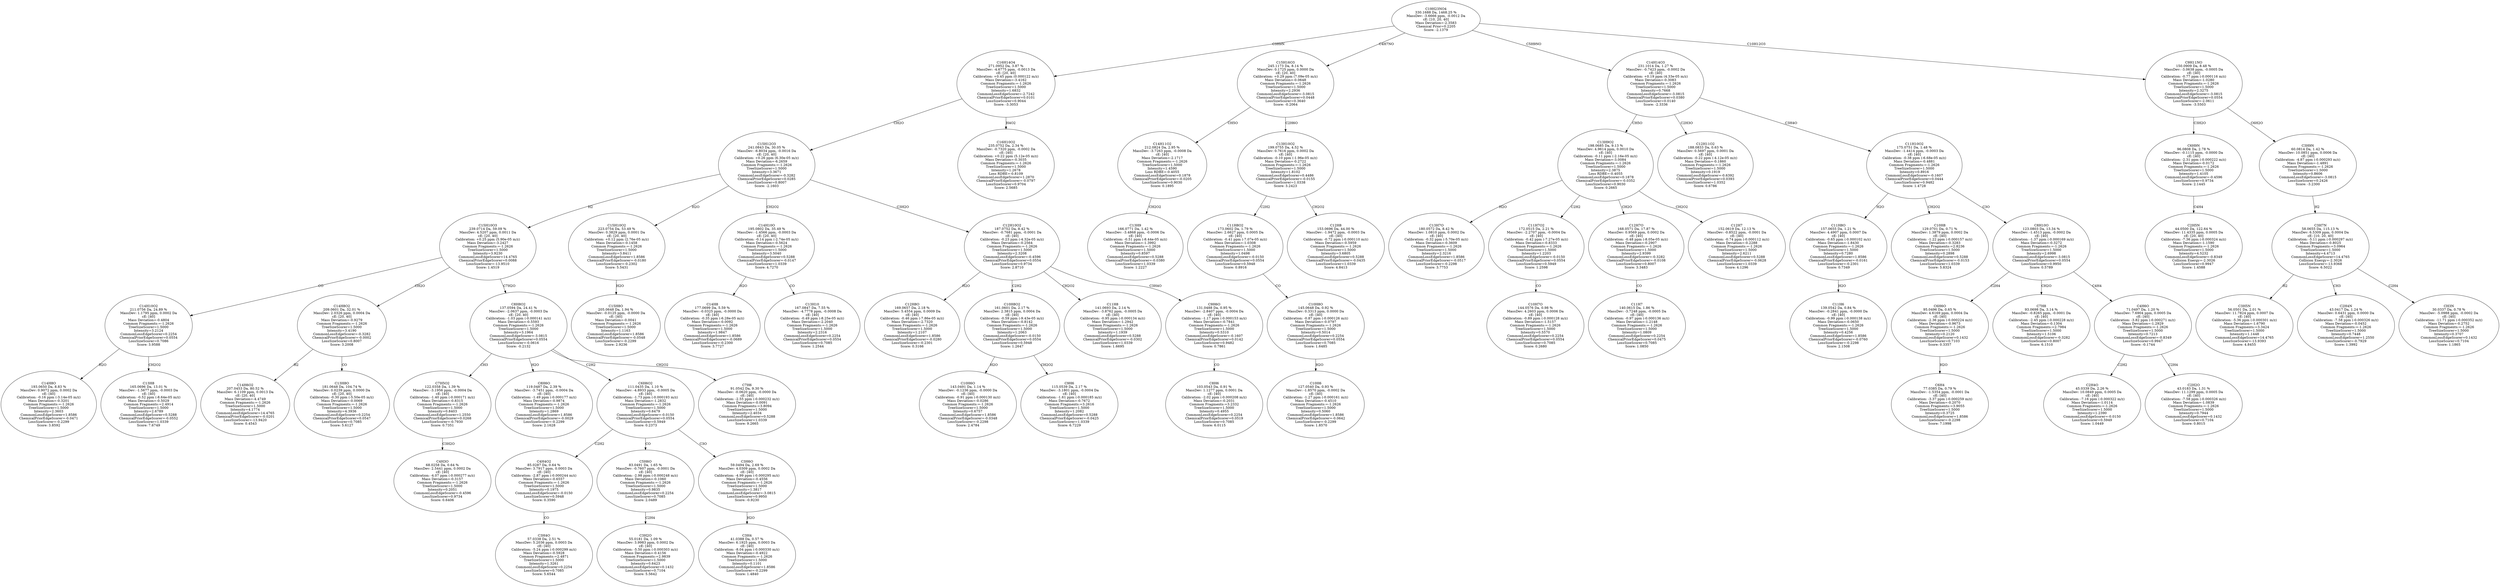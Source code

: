 strict digraph {
v1 [label="C14H8O\n193.0650 Da, 8.83 %\nMassDev: 0.9072 ppm, 0.0002 Da\ncE: [40]\nCalibration: -0.16 ppm (-3.14e-05 m/z)\nMass Deviation=-0.3201\nCommon Fragments:=-1.2626\nTreeSizeScorer=1.5000\nIntensity=2.3603\nCommonLossEdgeScorer=1.8586\nChemicalPriorEdgeScorer=-0.0471\nLossSizeScorer=-0.2299\nScore: 3.8592"];
v2 [label="C13H8\n165.0696 Da, 13.01 %\nMassDev: -1.5677 ppm, -0.0003 Da\ncE: [40]\nCalibration: -0.52 ppm (-8.64e-05 m/z)\nMass Deviation=-0.5029\nCommon Fragments:=2.4914\nTreeSizeScorer=1.5000\nIntensity=2.6789\nCommonLossEdgeScorer=0.5288\nChemicalPriorEdgeScorer=-0.0552\nLossSizeScorer=1.0339\nScore: 7.6749"];
v3 [label="C14H10O2\n211.0756 Da, 24.89 %\nMassDev: 1.1795 ppm, 0.0002 Da\ncE: [40]\nMass Deviation=-0.4804\nCommon Fragments:=-1.2626\nTreeSizeScorer=1.5000\nIntensity=3.2124\nCommonLossEdgeScorer=0.2254\nChemicalPriorEdgeScorer=0.0554\nLossSizeScorer=0.7086\nScore: 3.9588"];
v4 [label="C14H6O2\n207.0453 Da, 80.52 %\nMassDev: 6.1109 ppm, 0.0013 Da\ncE: [20, 40]\nMass Deviation=-4.4749\nCommon Fragments:=-1.2626\nTreeSizeScorer=1.5000\nIntensity=4.1774\nCommonLossEdgeScorer=14.4765\nChemicalPriorEdgeScorer=-0.0201\nLossSizeScorer=-13.9420\nScore: 0.4543"];
v5 [label="C13H8O\n181.0648 Da, 104.74 %\nMassDev: 0.0239 ppm, 0.0000 Da\ncE: [20, 40]\nCalibration: -0.30 ppm (-5.50e-05 m/z)\nMass Deviation=-0.0069\nCommon Fragments:=-1.2626\nTreeSizeScorer=1.5000\nIntensity=4.3936\nCommonLossEdgeScorer=0.2254\nChemicalPriorEdgeScorer=0.0547\nLossSizeScorer=0.7085\nScore: 5.6127"];
v6 [label="C14H8O2\n209.0601 Da, 32.01 %\nMassDev: 2.0326 ppm, 0.0004 Da\ncE: [20, 40]\nMass Deviation=-0.9279\nCommon Fragments:=-1.2626\nTreeSizeScorer=1.5000\nIntensity=3.4190\nCommonLossEdgeScorer=-0.3282\nChemicalPriorEdgeScorer=-0.0002\nLossSizeScorer=0.8007\nScore: 3.2008"];
v7 [label="C4H3O\n68.0258 Da, 0.64 %\nMassDev: 2.5441 ppm, 0.0002 Da\ncE: [40]\nCalibration: -4.07 ppm (-0.000277 m/z)\nMass Deviation=-0.3157\nCommon Fragments:=-1.2626\nTreeSizeScorer=1.5000\nIntensity=0.2051\nCommonLossEdgeScorer=-0.4596\nLossSizeScorer=0.9734\nScore: 0.6406"];
v8 [label="C7H5O2\n122.0358 Da, 1.39 %\nMassDev: -3.1956 ppm, -0.0004 Da\ncE: [40]\nCalibration: -1.40 ppm (-0.000171 m/z)\nMass Deviation=-0.8315\nCommon Fragments:=-1.2626\nTreeSizeScorer=1.5000\nIntensity=0.8403\nCommonLossEdgeScorer=1.2550\nChemicalPriorEdgeScorer=0.0268\nLossSizeScorer=-0.7930\nScore: 0.7351"];
v9 [label="C8H6O\n119.0487 Da, 2.39 %\nMassDev: -3.7451 ppm, -0.0004 Da\ncE: [40]\nCalibration: -1.49 ppm (-0.000177 m/z)\nMass Deviation=-0.9874\nCommon Fragments:=-1.2626\nTreeSizeScorer=1.5000\nIntensity=1.2869\nCommonLossEdgeScorer=1.8586\nChemicalPriorEdgeScorer=-0.0029\nLossSizeScorer=-0.2299\nScore: 2.1628"];
v10 [label="C3H4O\n57.0338 Da, 2.51 %\nMassDev: 5.2036 ppm, 0.0003 Da\ncE: [40]\nCalibration: -5.24 ppm (-0.000299 m/z)\nMass Deviation=-0.5928\nCommon Fragments:=2.4871\nTreeSizeScorer=1.5000\nIntensity=1.3261\nCommonLossEdgeScorer=0.2254\nLossSizeScorer=0.7085\nScore: 5.6544"];
v11 [label="C4H4O2\n85.0287 Da, 0.64 %\nMassDev: 3.7917 ppm, 0.0003 Da\ncE: [40]\nCalibration: -2.87 ppm (-0.000244 m/z)\nMass Deviation=-0.6557\nCommon Fragments:=-1.2626\nTreeSizeScorer=1.5000\nIntensity=0.1975\nCommonLossEdgeScorer=-0.0150\nLossSizeScorer=0.5948\nScore: 0.3590"];
v12 [label="C3H2O\n55.0181 Da, 1.09 %\nMassDev: 3.9983 ppm, 0.0002 Da\ncE: [40]\nCalibration: -5.50 ppm (-0.000303 m/z)\nMass Deviation=-0.4156\nCommon Fragments:=2.9839\nTreeSizeScorer=1.5000\nIntensity=0.6423\nCommonLossEdgeScorer=0.1432\nLossSizeScorer=0.7104\nScore: 5.5642"];
v13 [label="C5H6O\n83.0491 Da, 1.65 %\nMassDev: -0.7607 ppm, -0.0001 Da\ncE: [40]\nCalibration: -2.98 ppm (-0.000248 m/z)\nMass Deviation=-0.1060\nCommon Fragments:=-1.2626\nTreeSizeScorer=1.5000\nIntensity=0.9835\nCommonLossEdgeScorer=0.2254\nLossSizeScorer=0.7085\nScore: 2.0489"];
v14 [label="C3H4\n41.0388 Da, 0.57 %\nMassDev: 6.1925 ppm, 0.0003 Da\ncE: [40]\nCalibration: -8.04 ppm (-0.000330 m/z)\nMass Deviation=-0.4922\nCommon Fragments:=-1.2626\nTreeSizeScorer=1.5000\nIntensity=0.1101\nCommonLossEdgeScorer=1.8586\nLossSizeScorer=-0.2299\nScore: 1.4840"];
v15 [label="C3H6O\n59.0494 Da, 2.69 %\nMassDev: 4.0309 ppm, 0.0002 Da\ncE: [40]\nCalibration: -4.99 ppm (-0.000295 m/z)\nMass Deviation=-0.4556\nCommon Fragments:=-1.2626\nTreeSizeScorer=1.5000\nIntensity=1.3817\nCommonLossEdgeScorer=-3.0815\nLossSizeScorer=0.9950\nScore: -0.9230"];
v16 [label="C6H6O2\n111.0435 Da, 1.10 %\nMassDev: -4.8933 ppm, -0.0005 Da\ncE: [40]\nCalibration: -1.73 ppm (-0.000193 m/z)\nMass Deviation=-1.2832\nCommon Fragments:=-1.2626\nTreeSizeScorer=1.5000\nIntensity=0.6479\nCommonLossEdgeScorer=-0.0150\nChemicalPriorEdgeScorer=0.0554\nLossSizeScorer=0.5949\nScore: 0.2373"];
v17 [label="C7H6\n91.0542 Da, 9.30 %\nMassDev: -0.0620 ppm, -0.0000 Da\ncE: [40]\nCalibration: -2.55 ppm (-0.000232 m/z)\nMass Deviation=-0.0091\nCommon Fragments:=3.8094\nTreeSizeScorer=1.5000\nIntensity=2.4034\nCommonLossEdgeScorer=0.5288\nLossSizeScorer=1.0339\nScore: 9.2665"];
v18 [label="C8H8O2\n137.0594 Da, 24.41 %\nMassDev: -2.0637 ppm, -0.0003 Da\ncE: [20, 40]\nCalibration: -1.03 ppm (-0.000141 m/z)\nMass Deviation=-0.5593\nCommon Fragments:=-1.2626\nTreeSizeScorer=1.5000\nIntensity=3.1964\nCommonLossEdgeScorer=-3.0815\nChemicalPriorEdgeScorer=0.0554\nLossSizeScorer=-0.0616\nScore: -0.2132"];
v19 [label="C15H10O3\n239.0714 Da, 59.09 %\nMassDev: 4.5207 ppm, 0.0011 Da\ncE: [20, 40]\nCalibration: +0.25 ppm (5.90e-05 m/z)\nMass Deviation=-3.2427\nCommon Fragments:=-1.2626\nTreeSizeScorer=1.5000\nIntensity=3.9230\nCommonLossEdgeScorer=14.4765\nChemicalPriorEdgeScorer=0.0088\nLossSizeScorer=-13.9510\nScore: 1.4519"];
v20 [label="C15H8O\n205.0648 Da, 1.94 %\nMassDev: -0.0125 ppm, -0.0000 Da\ncE: [40]\nMass Deviation=-0.0041\nCommon Fragments:=-1.2626\nTreeSizeScorer=1.5000\nIntensity=1.1163\nCommonLossEdgeScorer=1.8586\nChemicalPriorEdgeScorer=-0.0548\nLossSizeScorer=-0.2299\nScore: 2.9236"];
v21 [label="C15H10O2\n223.0754 Da, 53.49 %\nMassDev: 0.3829 ppm, 0.0001 Da\ncE: [20, 40]\nCalibration: +0.12 ppm (2.76e-05 m/z)\nMass Deviation=-0.1458\nCommon Fragments:=-1.2626\nTreeSizeScorer=1.5000\nIntensity=3.8411\nCommonLossEdgeScorer=1.8586\nChemicalPriorEdgeScorer=-0.0180\nLossSizeScorer=-0.2302\nScore: 5.5431"];
v22 [label="C14H8\n177.0699 Da, 5.59 %\nMassDev: -0.0325 ppm, -0.0000 Da\ncE: [40]\nCalibration: -0.35 ppm (-6.28e-05 m/z)\nMass Deviation=-0.0092\nCommon Fragments:=-1.2626\nTreeSizeScorer=1.5000\nIntensity=1.9847\nCommonLossEdgeScorer=1.8586\nChemicalPriorEdgeScorer=-0.0689\nLossSizeScorer=-0.2300\nScore: 3.7727"];
v23 [label="C13H10\n167.0847 Da, 7.55 %\nMassDev: -4.7778 ppm, -0.0008 Da\ncE: [40]\nCalibration: -0.49 ppm (-8.25e-05 m/z)\nMass Deviation=-2.2040\nCommon Fragments:=-1.2626\nTreeSizeScorer=1.5000\nIntensity=2.2316\nCommonLossEdgeScorer=0.2254\nChemicalPriorEdgeScorer=0.0554\nLossSizeScorer=0.7085\nScore: 1.2544"];
v24 [label="C14H10O\n195.0802 Da, 35.49 %\nMassDev: -1.4566 ppm, -0.0003 Da\ncE: [20, 40]\nCalibration: -0.14 ppm (-2.74e-05 m/z)\nMass Deviation=-0.5624\nCommon Fragments:=-1.2626\nTreeSizeScorer=1.5000\nIntensity=3.5040\nCommonLossEdgeScorer=0.5288\nChemicalPriorEdgeScorer=-0.0147\nLossSizeScorer=1.0339\nScore: 4.7270"];
v25 [label="C12H8O\n169.0657 Da, 2.18 %\nMassDev: 5.4554 ppm, 0.0009 Da\ncE: [40]\nCalibration: -0.46 ppm (-7.86e-05 m/z)\nMass Deviation=-2.7320\nCommon Fragments:=-1.2626\nTreeSizeScorer=1.5000\nIntensity=1.2107\nCommonLossEdgeScorer=1.8586\nChemicalPriorEdgeScorer=-0.0280\nLossSizeScorer=-0.2301\nScore: 0.3166"];
v26 [label="C10H6O\n143.0491 Da, 1.14 %\nMassDev: -0.1236 ppm, -0.0000 Da\ncE: [40]\nCalibration: -0.91 ppm (-0.000130 m/z)\nMass Deviation=-0.0286\nCommon Fragments:=-1.2626\nTreeSizeScorer=1.5000\nIntensity=0.6757\nCommonLossEdgeScorer=1.8586\nChemicalPriorEdgeScorer=-0.0348\nLossSizeScorer=-0.2298\nScore: 2.4784"];
v27 [label="C9H6\n115.0539 Da, 2.17 %\nMassDev: -3.1801 ppm, -0.0004 Da\ncE: [40]\nCalibration: -1.61 ppm (-0.000185 m/z)\nMass Deviation=-0.7672\nCommon Fragments:=3.2616\nTreeSizeScorer=1.5000\nIntensity=1.2082\nCommonLossEdgeScorer=0.5288\nChemicalPriorEdgeScorer=-0.0425\nLossSizeScorer=1.0339\nScore: 6.7229"];
v28 [label="C10H8O2\n161.0601 Da, 2.17 %\nMassDev: 2.3815 ppm, 0.0004 Da\ncE: [40]\nCalibration: -0.59 ppm (-9.43e-05 m/z)\nMass Deviation=-0.8142\nCommon Fragments:=-1.2626\nTreeSizeScorer=1.5000\nIntensity=1.2063\nCommonLossEdgeScorer=-0.0150\nChemicalPriorEdgeScorer=0.0554\nLossSizeScorer=0.5948\nScore: 1.2647"];
v29 [label="C11H8\n141.0693 Da, 2.14 %\nMassDev: -3.8762 ppm, -0.0005 Da\ncE: [40]\nCalibration: -0.95 ppm (-0.000134 m/z)\nMass Deviation=-1.2942\nCommon Fragments:=-1.2626\nTreeSizeScorer=1.5000\nIntensity=1.1939\nCommonLossEdgeScorer=0.5288\nChemicalPriorEdgeScorer=-0.0302\nLossSizeScorer=1.0339\nScore: 1.6695"];
v30 [label="C8H6\n103.0543 Da, 0.91 %\nMassDev: 1.1277 ppm, 0.0001 Da\ncE: [40]\nCalibration: -2.02 ppm (-0.000208 m/z)\nMass Deviation=-0.2031\nCommon Fragments:=3.2332\nTreeSizeScorer=1.5000\nIntensity=0.4955\nCommonLossEdgeScorer=0.2254\nChemicalPriorEdgeScorer=0.0519\nLossSizeScorer=0.7085\nScore: 6.0115"];
v31 [label="C9H6O\n131.0488 Da, 0.95 %\nMassDev: -2.8407 ppm, -0.0004 Da\ncE: [40]\nCalibration: -1.17 ppm (-0.000153 m/z)\nMass Deviation=-0.7841\nCommon Fragments:=-1.2626\nTreeSizeScorer=1.5000\nIntensity=0.5310\nCommonLossEdgeScorer=-0.1607\nChemicalPriorEdgeScorer=0.0142\nLossSizeScorer=0.9482\nScore: 0.7861"];
v32 [label="C12H10O2\n187.0752 Da, 8.42 %\nMassDev: -0.7681 ppm, -0.0001 Da\ncE: [40]\nCalibration: -0.23 ppm (-4.32e-05 m/z)\nMass Deviation=-0.2564\nCommon Fragments:=-1.2626\nTreeSizeScorer=1.5000\nIntensity=2.3208\nCommonLossEdgeScorer=-0.4596\nChemicalPriorEdgeScorer=0.0554\nLossSizeScorer=0.9734\nScore: 2.8710"];
v33 [label="C15H12O3\n241.0843 Da, 30.05 %\nMassDev: -6.8034 ppm, -0.0016 Da\ncE: [20, 40]\nCalibration: +0.26 ppm (6.30e-05 m/z)\nMass Deviation=-6.2659\nCommon Fragments:=-1.2626\nTreeSizeScorer=1.5000\nIntensity=3.3671\nCommonLossEdgeScorer=-0.3282\nChemicalPriorEdgeScorer=0.0285\nLossSizeScorer=0.8007\nScore: -2.1603"];
v34 [label="C16H10O2\n235.0752 Da, 2.34 %\nMassDev: -0.7320 ppm, -0.0002 Da\ncE: [40]\nCalibration: +0.22 ppm (5.12e-05 m/z)\nMass Deviation=-0.3035\nCommon Fragments:=-1.2626\nTreeSizeScorer=1.5000\nIntensity=1.2678\nLoss RDBE=-0.8109\nCommonLossEdgeScorer=1.2870\nChemicalPriorEdgeScorer=-0.0797\nLossSizeScorer=0.9704\nScore: 2.5685"];
v35 [label="C16H14O4\n271.0952 Da, 3.87 %\nMassDev: -4.6775 ppm, -0.0013 Da\ncE: [20, 40]\nCalibration: +0.45 ppm (0.000122 m/z)\nMass Deviation=-3.4162\nCommon Fragments:=-1.2626\nTreeSizeScorer=1.5000\nIntensity=1.6832\nCommonLossEdgeScorer=-2.7242\nChemicalPriorEdgeScorer=0.0101\nLossSizeScorer=0.9044\nScore: -3.3053"];
v36 [label="C13H9\n166.0771 Da, 1.42 %\nMassDev: -3.4868 ppm, -0.0006 Da\ncE: [40]\nCalibration: -0.51 ppm (-8.44e-05 m/z)\nMass Deviation=-1.3992\nCommon Fragments:=-1.2626\nTreeSizeScorer=1.5000\nIntensity=0.8597\nCommonLossEdgeScorer=0.5288\nChemicalPriorEdgeScorer=-0.0380\nLossSizeScorer=1.0339\nScore: 1.2227"];
v37 [label="C14H11O2\n212.0824 Da, 2.95 %\nMassDev: -3.7263 ppm, -0.0008 Da\ncE: [40]\nMass Deviation=-2.1717\nCommon Fragments:=-1.2626\nTreeSizeScorer=1.5000\nIntensity=1.4590\nLoss RDBE=-0.4055\nCommonLossEdgeScorer=0.1878\nChemicalPriorEdgeScorer=-0.0205\nLossSizeScorer=0.9030\nScore: 0.1895"];
v38 [label="C10H6\n127.0540 Da, 0.93 %\nMassDev: -1.8570 ppm, -0.0002 Da\ncE: [40]\nCalibration: -1.27 ppm (-0.000161 m/z)\nMass Deviation=-0.4510\nCommon Fragments:=-1.2626\nTreeSizeScorer=1.5000\nIntensity=0.5060\nCommonLossEdgeScorer=1.8586\nChemicalPriorEdgeScorer=-0.0642\nLossSizeScorer=-0.2299\nScore: 1.8570"];
v39 [label="C10H8O\n145.0648 Da, 0.92 %\nMassDev: 0.3313 ppm, 0.0000 Da\ncE: [40]\nCalibration: -0.87 ppm (-0.000126 m/z)\nMass Deviation=-0.0797\nCommon Fragments:=-1.2626\nTreeSizeScorer=1.5000\nIntensity=0.5014\nCommonLossEdgeScorer=0.2254\nChemicalPriorEdgeScorer=0.0554\nLossSizeScorer=0.7085\nScore: 1.6485"];
v40 [label="C11H8O2\n173.0602 Da, 1.79 %\nMassDev: 2.6627 ppm, 0.0005 Da\ncE: [40]\nCalibration: -0.41 ppm (-7.07e-05 m/z)\nMass Deviation=-1.0308\nCommon Fragments:=-1.2626\nTreeSizeScorer=1.5000\nIntensity=1.0498\nCommonLossEdgeScorer=-0.0150\nChemicalPriorEdgeScorer=0.0554\nLossSizeScorer=0.5948\nScore: 0.8916"];
v41 [label="C12H8\n153.0696 Da, 44.00 %\nMassDev: -1.9472 ppm, -0.0003 Da\ncE: [40]\nCalibration: -0.72 ppm (-0.000110 m/z)\nMass Deviation=-0.5959\nCommon Fragments:=-1.2626\nTreeSizeScorer=1.5000\nIntensity=3.6805\nCommonLossEdgeScorer=0.5288\nChemicalPriorEdgeScorer=-0.0435\nLossSizeScorer=1.0339\nScore: 4.8413"];
v42 [label="C13H10O2\n199.0755 Da, 4.52 %\nMassDev: 0.7616 ppm, 0.0002 Da\ncE: [40]\nCalibration: -0.10 ppm (-1.96e-05 m/z)\nMass Deviation=-0.2722\nCommon Fragments:=-1.2626\nTreeSizeScorer=1.5000\nIntensity=1.8102\nCommonLossEdgeScorer=0.4486\nChemicalPriorEdgeScorer=-0.0155\nLossSizeScorer=1.0338\nScore: 3.2423"];
v43 [label="C15H16O3\n245.1173 Da, 8.14 %\nMassDev: 0.1725 ppm, 0.0000 Da\ncE: [20, 40]\nCalibration: +0.29 ppm (7.09e-05 m/z)\nMass Deviation=-0.0648\nCommon Fragments:=-1.2626\nTreeSizeScorer=1.5000\nIntensity=2.2936\nCommonLossEdgeScorer=-3.0815\nChemicalPriorEdgeScorer=0.0448\nLossSizeScorer=0.3640\nScore: -0.2064"];
v44 [label="C13H7O\n180.0572 Da, 8.42 %\nMassDev: 1.0810 ppm, 0.0002 Da\ncE: [40]\nCalibration: -0.32 ppm (-5.70e-05 m/z)\nMass Deviation=-0.3609\nCommon Fragments:=-1.2626\nTreeSizeScorer=1.5000\nIntensity=2.3216\nCommonLossEdgeScorer=1.8586\nChemicalPriorEdgeScorer=-0.0517\nLossSizeScorer=-0.2298\nScore: 3.7753"];
v45 [label="C10H7O\n144.0576 Da, 0.98 %\nMassDev: 4.2603 ppm, 0.0006 Da\ncE: [40]\nCalibration: -0.89 ppm (-0.000128 m/z)\nMass Deviation=-1.5157\nCommon Fragments:=-1.2626\nTreeSizeScorer=1.5000\nIntensity=0.5570\nCommonLossEdgeScorer=0.2254\nChemicalPriorEdgeScorer=0.0554\nLossSizeScorer=0.7085\nScore: 0.2680"];
v46 [label="C11H7O2\n172.0515 Da, 2.21 %\nMassDev: -2.2707 ppm, -0.0004 Da\ncE: [40]\nCalibration: -0.42 ppm (-7.27e-05 m/z)\nMass Deviation=-0.8333\nCommon Fragments:=-1.2626\nTreeSizeScorer=1.5000\nIntensity=1.2203\nCommonLossEdgeScorer=-0.0150\nChemicalPriorEdgeScorer=0.0554\nLossSizeScorer=0.5949\nScore: 1.2598"];
v47 [label="C11H7\n140.0615 Da, 1.86 %\nMassDev: -3.7248 ppm, -0.0005 Da\ncE: [40]\nCalibration: -0.97 ppm (-0.000136 m/z)\nMass Deviation=-1.2148\nCommon Fragments:=-1.2626\nTreeSizeScorer=1.5000\nIntensity=1.0809\nCommonLossEdgeScorer=0.2254\nChemicalPriorEdgeScorer=0.0475\nLossSizeScorer=0.7085\nScore: 1.0850"];
v48 [label="C12H7O\n168.0571 Da, 17.87 %\nMassDev: 0.9569 ppm, 0.0002 Da\ncE: [40]\nCalibration: -0.48 ppm (-8.05e-05 m/z)\nMass Deviation=-0.2907\nCommon Fragments:=-1.2626\nTreeSizeScorer=1.5000\nIntensity=2.9399\nCommonLossEdgeScorer=-0.3282\nChemicalPriorEdgeScorer=-0.0108\nLossSizeScorer=0.8007\nScore: 3.3483"];
v49 [label="C12H7\n152.0619 Da, 12.13 %\nMassDev: -0.8522 ppm, -0.0001 Da\ncE: [40]\nCalibration: -0.74 ppm (-0.000112 m/z)\nMass Deviation=-0.2288\nCommon Fragments:=-1.2626\nTreeSizeScorer=1.5000\nIntensity=2.6211\nCommonLossEdgeScorer=0.5288\nChemicalPriorEdgeScorer=-0.0628\nLossSizeScorer=1.0339\nScore: 4.1296"];
v50 [label="C13H9O2\n198.0685 Da, 9.13 %\nMassDev: 4.9614 ppm, 0.0010 Da\ncE: [40]\nCalibration: -0.11 ppm (-2.16e-05 m/z)\nMass Deviation=-3.0084\nCommon Fragments:=-1.2626\nTreeSizeScorer=1.5000\nIntensity=2.3875\nLoss RDBE=-0.4055\nCommonLossEdgeScorer=0.1878\nChemicalPriorEdgeScorer=-0.0352\nLossSizeScorer=0.9030\nScore: 0.2665"];
v51 [label="C12H11O2\n188.0833 Da, 0.63 %\nMassDev: 0.5697 ppm, 0.0001 Da\ncE: [40]\nCalibration: -0.22 ppm (-4.12e-05 m/z)\nMass Deviation=-0.1860\nCommon Fragments:=-1.2626\nTreeSizeScorer=1.5000\nIntensity=0.1919\nCommonLossEdgeScorer=-0.6392\nChemicalPriorEdgeScorer=0.0393\nLossSizeScorer=1.0352\nScore: 0.6786"];
v52 [label="C11H6\n139.0542 Da, 0.84 %\nMassDev: -0.2841 ppm, -0.0000 Da\ncE: [40]\nCalibration: -0.99 ppm (-0.000138 m/z)\nMass Deviation=-0.0650\nCommon Fragments:=-1.2626\nTreeSizeScorer=1.5000\nIntensity=0.4256\nCommonLossEdgeScorer=1.8586\nChemicalPriorEdgeScorer=-0.0760\nLossSizeScorer=-0.2298\nScore: 2.1508"];
v53 [label="C11H8O\n157.0655 Da, 1.21 %\nMassDev: 4.4907 ppm, 0.0007 Da\ncE: [40]\nCalibration: -0.65 ppm (-0.000102 m/z)\nMass Deviation=-1.8430\nCommon Fragments:=-1.2626\nTreeSizeScorer=1.5000\nIntensity=0.7280\nCommonLossEdgeScorer=1.8586\nChemicalPriorEdgeScorer=-0.0161\nLossSizeScorer=-0.2301\nScore: 0.7349"];
v54 [label="C10H8\n129.0701 Da, 0.71 %\nMassDev: 1.3879 ppm, 0.0002 Da\ncE: [40]\nCalibration: -1.22 ppm (-0.000157 m/z)\nMass Deviation=-0.3283\nCommon Fragments:=2.8236\nTreeSizeScorer=1.5000\nIntensity=0.2898\nCommonLossEdgeScorer=0.5288\nChemicalPriorEdgeScorer=-0.0153\nLossSizeScorer=1.0339\nScore: 5.8324"];
v55 [label="C6H4\n77.0385 Da, 0.79 %\nMassDev: -1.5354 ppm, -0.0001 Da\ncE: [40]\nCalibration: -3.37 ppm (-0.000259 m/z)\nMass Deviation=-0.2070\nCommon Fragments:=3.9055\nTreeSizeScorer=1.5000\nIntensity=0.3725\nCommonLossEdgeScorer=1.8586\nLossSizeScorer=-0.2298\nScore: 7.1998"];
v56 [label="C6H6O\n95.0496 Da, 0.65 %\nMassDev: 4.6169 ppm, 0.0004 Da\ncE: [40]\nCalibration: -2.36 ppm (-0.000224 m/z)\nMass Deviation=-0.9673\nCommon Fragments:=-1.2626\nTreeSizeScorer=1.5000\nIntensity=0.2120\nCommonLossEdgeScorer=0.1432\nLossSizeScorer=0.7103\nScore: 0.3357"];
v57 [label="C7H8\n93.0698 Da, 3.14 %\nMassDev: -0.8265 ppm, -0.0001 Da\ncE: [40]\nCalibration: -2.45 ppm (-0.000228 m/z)\nMass Deviation=-0.1304\nCommon Fragments:=2.7984\nTreeSizeScorer=1.5000\nIntensity=1.5106\nCommonLossEdgeScorer=-0.3282\nLossSizeScorer=0.8007\nScore: 6.1510"];
v58 [label="C2H4O\n45.0339 Da, 2.26 %\nMassDev: 10.0849 ppm, 0.0005 Da\ncE: [40]\nCalibration: -7.16 ppm (-0.000322 m/z)\nMass Deviation=-1.0114\nCommon Fragments:=-1.2626\nTreeSizeScorer=1.5000\nIntensity=1.2390\nCommonLossEdgeScorer=-0.0150\nLossSizeScorer=0.5949\nScore: 1.0449"];
v59 [label="C2H2O\n43.0183 Da, 1.31 %\nMassDev: 11.1299 ppm, 0.0005 Da\ncE: [40]\nCalibration: -7.58 ppm (-0.000326 m/z)\nMass Deviation=-1.0839\nCommon Fragments:=-1.2626\nTreeSizeScorer=1.5000\nIntensity=0.7944\nCommonLossEdgeScorer=0.1432\nLossSizeScorer=0.7104\nScore: 0.8015"];
v60 [label="C4H6O\n71.0497 Da, 1.20 %\nMassDev: 7.6904 ppm, 0.0005 Da\ncE: [40]\nCalibration: -3.82 ppm (-0.000271 m/z)\nMass Deviation=-1.2929\nCommon Fragments:=-1.2626\nTreeSizeScorer=1.5000\nIntensity=0.7213\nCommonLossEdgeScorer=-0.8349\nLossSizeScorer=0.9947\nScore: -0.1744"];
v61 [label="C8H10O\n123.0803 Da, 13.34 %\nMassDev: -1.4513 ppm, -0.0002 Da\ncE: [40]\nCalibration: -1.37 ppm (-0.000169 m/z)\nMass Deviation=-0.3272\nCommon Fragments:=-1.2626\nTreeSizeScorer=1.5000\nIntensity=2.6998\nCommonLossEdgeScorer=-3.0815\nChemicalPriorEdgeScorer=0.0554\nLossSizeScorer=0.9950\nScore: 0.5789"];
v62 [label="C11H10O2\n175.0751 Da, 1.48 %\nMassDev: -1.4414 ppm, -0.0003 Da\ncE: [40]\nCalibration: -0.38 ppm (-6.68e-05 m/z)\nMass Deviation=-0.4881\nCommon Fragments:=-1.2626\nTreeSizeScorer=1.5000\nIntensity=0.8916\nCommonLossEdgeScorer=-0.1607\nChemicalPriorEdgeScorer=0.0444\nLossSizeScorer=0.9482\nScore: 1.4728"];
v63 [label="C14H14O3\n231.1014 Da, 1.27 %\nMassDev: -0.7423 ppm, -0.0002 Da\ncE: [40]\nCalibration: +0.19 ppm (4.33e-05 m/z)\nMass Deviation=-0.3083\nCommon Fragments:=-1.2626\nTreeSizeScorer=1.5000\nIntensity=0.7668\nCommonLossEdgeScorer=-3.0815\nChemicalPriorEdgeScorer=0.0380\nLossSizeScorer=0.0140\nScore: -2.3336"];
v64 [label="C2H5N\n44.0500 Da, 122.64 %\nMassDev: 11.4335 ppm, 0.0005 Da\ncE: [20, 40]\nCalibration: -7.36 ppm (-0.000324 m/z)\nMass Deviation=-1.1590\nCommon Fragments:=-1.2626\nTreeSizeScorer=1.5000\nIntensity=4.5232\nCommonLossEdgeScorer=-0.8349\nCollision Energy=-2.3026\nLossSizeScorer=0.9947\nScore: 1.4588"];
v65 [label="C6H9N\n96.0808 Da, 2.78 %\nMassDev: -0.1115 ppm, -0.0000 Da\ncE: [40]\nCalibration: -2.31 ppm (-0.000222 m/z)\nMass Deviation=-0.0172\nCommon Fragments:=-1.2626\nTreeSizeScorer=1.5000\nIntensity=1.4105\nCommonLossEdgeScorer=-0.4596\nLossSizeScorer=0.9734\nScore: 2.1445"];
v66 [label="C3H5N\n56.0501 Da, 2.01 %\nMassDev: 11.7824 ppm, 0.0007 Da\ncE: [40]\nCalibration: -5.36 ppm (-0.000301 m/z)\nMass Deviation=-1.6790\nCommon Fragments:=3.3424\nTreeSizeScorer=1.5000\nIntensity=1.1448\nCommonLossEdgeScorer=14.4765\nLossSizeScorer=-13.9393\nScore: 4.8455"];
v67 [label="C2H4N\n43.0417 Da, 1.24 %\nMassDev: 0.6431 ppm, 0.0000 Da\ncE: [40]\nCalibration: -7.58 ppm (-0.000326 m/z)\nMass Deviation=-0.0452\nCommon Fragments:=-1.2626\nTreeSizeScorer=1.5000\nIntensity=0.7448\nCommonLossEdgeScorer=1.2550\nLossSizeScorer=-0.7929\nScore: 1.3992"];
v68 [label="CH3N\n30.0337 Da, 0.78 %\nMassDev: -5.0988 ppm, -0.0002 Da\ncE: [40]\nCalibration: -11.71 ppm (-0.000352 m/z)\nMass Deviation=-0.2752\nCommon Fragments:=-1.2626\nTreeSizeScorer=1.5000\nIntensity=0.3707\nCommonLossEdgeScorer=0.1432\nLossSizeScorer=0.7104\nScore: 1.1865"];
v69 [label="C3H7N\n58.0655 Da, 115.13 %\nMassDev: 6.5309 ppm, 0.0004 Da\ncE: [10, 20, 40]\nCalibration: -5.11 ppm (-0.000297 m/z)\nMass Deviation=-0.8025\nCommon Fragments:=3.0964\nTreeSizeScorer=1.5000\nIntensity=4.4713\nCommonLossEdgeScorer=14.4765\nCollision Energy=-2.3026\nLossSizeScorer=-13.9368\nScore: 6.5022"];
v70 [label="C3H9N\n60.0814 Da, 1.42 %\nMassDev: 10.0851 ppm, 0.0006 Da\ncE: [40]\nCalibration: -4.87 ppm (-0.000293 m/z)\nMass Deviation=-1.4891\nCommon Fragments:=-1.2626\nTreeSizeScorer=1.5000\nIntensity=0.8606\nCommonLossEdgeScorer=-3.0815\nLossSizeScorer=0.2426\nScore: -3.2300"];
v71 [label="C9H11NO\n150.0909 Da, 8.48 %\nMassDev: -3.0638 ppm, -0.0005 Da\ncE: [40]\nCalibration: -0.77 ppm (-0.000116 m/z)\nMass Deviation=-1.0280\nCommon Fragments:=-1.2626\nTreeSizeScorer=1.5000\nIntensity=2.3275\nCommonLossEdgeScorer=-3.0815\nChemicalPriorEdgeScorer=0.0554\nLossSizeScorer=-2.0611\nScore: -3.5503"];
v72 [label="C19H23NO4\n330.1688 Da, 1468.25 %\nMassDev: -3.6666 ppm, -0.0012 Da\ncE: [10, 20, 40]\nMass Deviation=-2.3583\nChemical Prior=0.2205\nScore: -2.1379"];
v3 -> v1 [label="H2O"];
v3 -> v2 [label="CH2O2"];
v19 -> v3 [label="CO"];
v6 -> v4 [label="H2"];
v6 -> v5 [label="CO"];
v19 -> v6 [label="CH2O"];
v8 -> v7 [label="C3H2O"];
v18 -> v8 [label="CH3"];
v18 -> v9 [label="H2O"];
v11 -> v10 [label="CO"];
v16 -> v11 [label="C2H2"];
v13 -> v12 [label="C2H4"];
v16 -> v13 [label="CO"];
v15 -> v14 [label="H2O"];
v16 -> v15 [label="C3O"];
v18 -> v16 [label="C2H2"];
v18 -> v17 [label="CH2O2"];
v19 -> v18 [label="C7H2O"];
v33 -> v19 [label="H2"];
v21 -> v20 [label="H2O"];
v33 -> v21 [label="H2O"];
v24 -> v22 [label="H2O"];
v24 -> v23 [label="CO"];
v33 -> v24 [label="CH2O2"];
v32 -> v25 [label="H2O"];
v28 -> v26 [label="H2O"];
v28 -> v27 [label="CH2O2"];
v32 -> v28 [label="C2H2"];
v32 -> v29 [label="CH2O2"];
v31 -> v30 [label="CO"];
v32 -> v31 [label="C3H4O"];
v33 -> v32 [label="C3H2O"];
v35 -> v33 [label="CH2O"];
v35 -> v34 [label="H4O2"];
v72 -> v35 [label="C3H9N"];
v37 -> v36 [label="CH2O2"];
v43 -> v37 [label="CH5O"];
v39 -> v38 [label="H2O"];
v40 -> v39 [label="CO"];
v42 -> v40 [label="C2H2"];
v42 -> v41 [label="CH2O2"];
v43 -> v42 [label="C2H6O"];
v72 -> v43 [label="C4H7NO"];
v50 -> v44 [label="H2O"];
v46 -> v45 [label="CO"];
v50 -> v46 [label="C2H2"];
v48 -> v47 [label="CO"];
v50 -> v48 [label="CH2O"];
v50 -> v49 [label="CH2O2"];
v63 -> v50 [label="CH5O"];
v63 -> v51 [label="C2H3O"];
v53 -> v52 [label="H2O"];
v62 -> v53 [label="H2O"];
v62 -> v54 [label="CH2O2"];
v56 -> v55 [label="H2O"];
v61 -> v56 [label="C2H4"];
v61 -> v57 [label="CH2O"];
v60 -> v58 [label="C2H2"];
v60 -> v59 [label="C2H4"];
v61 -> v60 [label="C4H4"];
v62 -> v61 [label="C3O"];
v63 -> v62 [label="C3H4O"];
v72 -> v63 [label="C5H9NO"];
v65 -> v64 [label="C4H4"];
v71 -> v65 [label="C3H2O"];
v69 -> v66 [label="H2"];
v69 -> v67 [label="CH3"];
v69 -> v68 [label="C2H4"];
v70 -> v69 [label="H2"];
v71 -> v70 [label="C6H2O"];
v72 -> v71 [label="C10H12O3"];
}